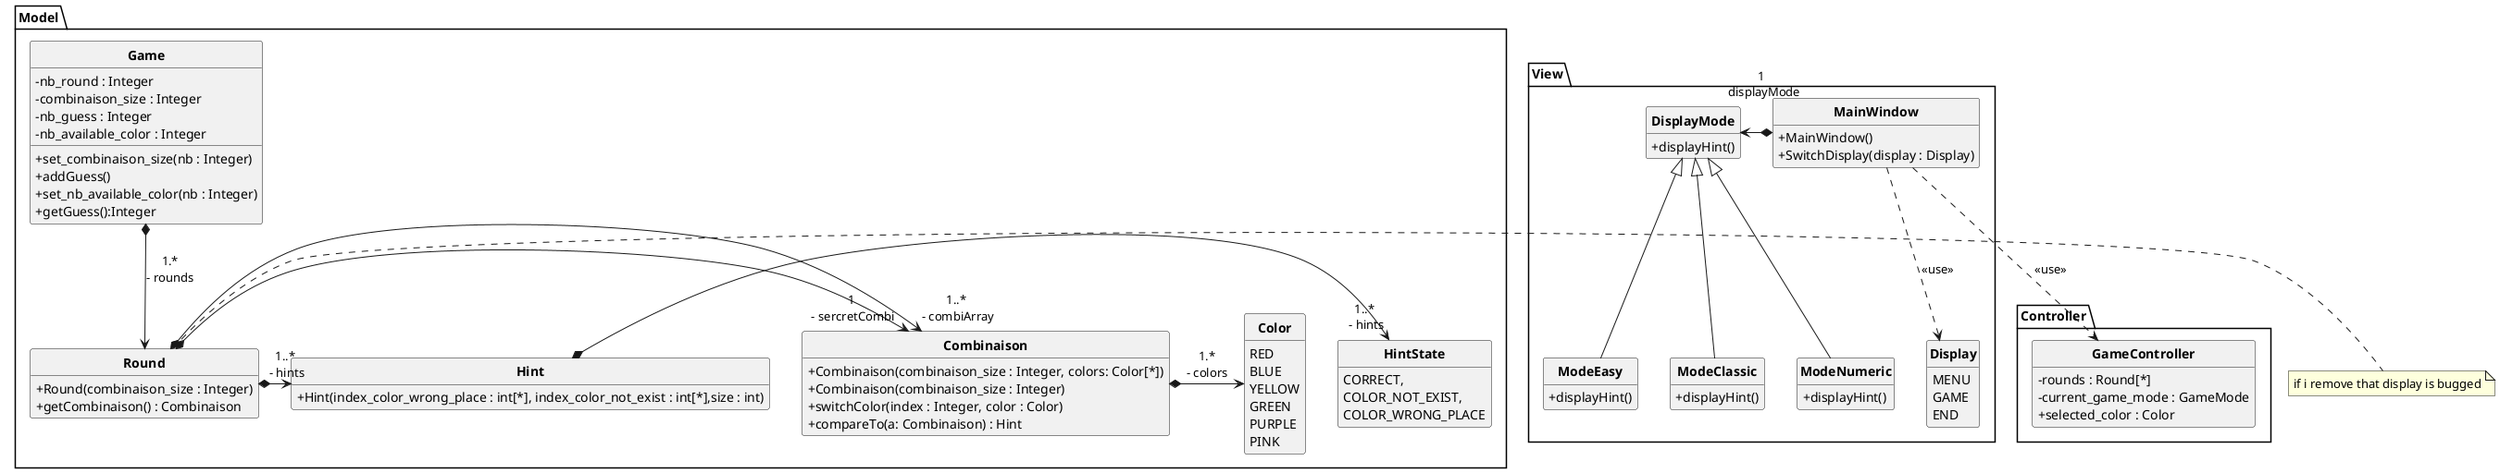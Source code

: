 @startuml
'https://plantuml.com/sequence-diagram
skinparam classAttributeIconSize 0
skinparam classFontStyle Bold
skinparam style strictuml
hide empty members

package Model{


    class Combinaison {
        + Combinaison(combinaison_size : Integer, colors: Color[*])
        + Combinaison(combinaison_size : Integer)
        + switchColor(index : Integer, color : Color)
        + compareTo(a: Combinaison) : Hint
    }


    enum Color {
        RED
        BLUE
        YELLOW
        GREEN
        PURPLE
        PINK
    }

    enum HintState{
        CORRECT,
        COLOR_NOT_EXIST,
        COLOR_WRONG_PLACE
    }

    class Hint {
        + Hint(index_color_wrong_place : int[*], index_color_not_exist : int[*],size : int)
    }

    class Game {
        - nb_round : Integer
        - combinaison_size : Integer
        - nb_guess : Integer
        - nb_available_color : Integer
        + set_combinaison_size(nb : Integer)
        + addGuess()
        + set_nb_available_color(nb : Integer)
        + getGuess():Integer
    }

    class Round {
        + Round(combinaison_size : Integer)
        + getCombinaison() : Combinaison
    }
    Game *--> Round : "1.*\n- rounds"
    Combinaison *-> Color : "1.*\n- colors"
}

package View {
    enum Display{
        MENU
        GAME
        END
    }
    class MainWindow {
        + MainWindow()
        + SwitchDisplay(display : Display)

    }

    class DisplayMode {
        + displayHint()
    }

    class ModeEasy extends DisplayMode {
      + displayHint()
    }
    class ModeClassic extends DisplayMode {
      + displayHint()
    }
    class ModeNumeric extends DisplayMode {
      + displayHint()
    }
}


package Controller{
    class GameController {
        - rounds : Round[*]
        - current_game_mode : GameMode
        + selected_color : Color
    }
}
MainWindow *-> "1 \n displayMode" DisplayMode
Round *-> " 1 \n - sercretCombi" Combinaison
Round *-> " 1..* \n - combiArray" Combinaison
Round *-> " 1..* \n - hints" Hint
Hint *-> " 1..* \n - hints" HintState

MainWindow ..> GameController: <<use>>
MainWindow ..> Display: <<use>>
note right of Round : if i remove that display is bugged

@enduml